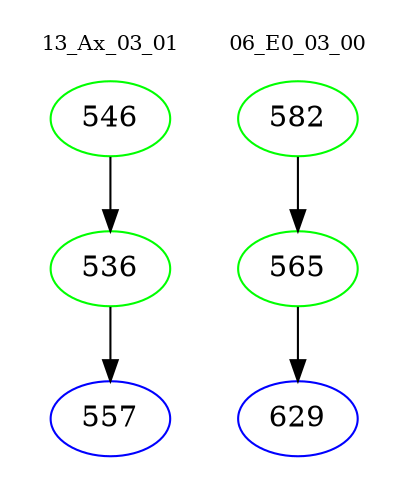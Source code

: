 digraph{
subgraph cluster_0 {
color = white
label = "13_Ax_03_01";
fontsize=10;
T0_546 [label="546", color="green"]
T0_546 -> T0_536 [color="black"]
T0_536 [label="536", color="green"]
T0_536 -> T0_557 [color="black"]
T0_557 [label="557", color="blue"]
}
subgraph cluster_1 {
color = white
label = "06_E0_03_00";
fontsize=10;
T1_582 [label="582", color="green"]
T1_582 -> T1_565 [color="black"]
T1_565 [label="565", color="green"]
T1_565 -> T1_629 [color="black"]
T1_629 [label="629", color="blue"]
}
}
